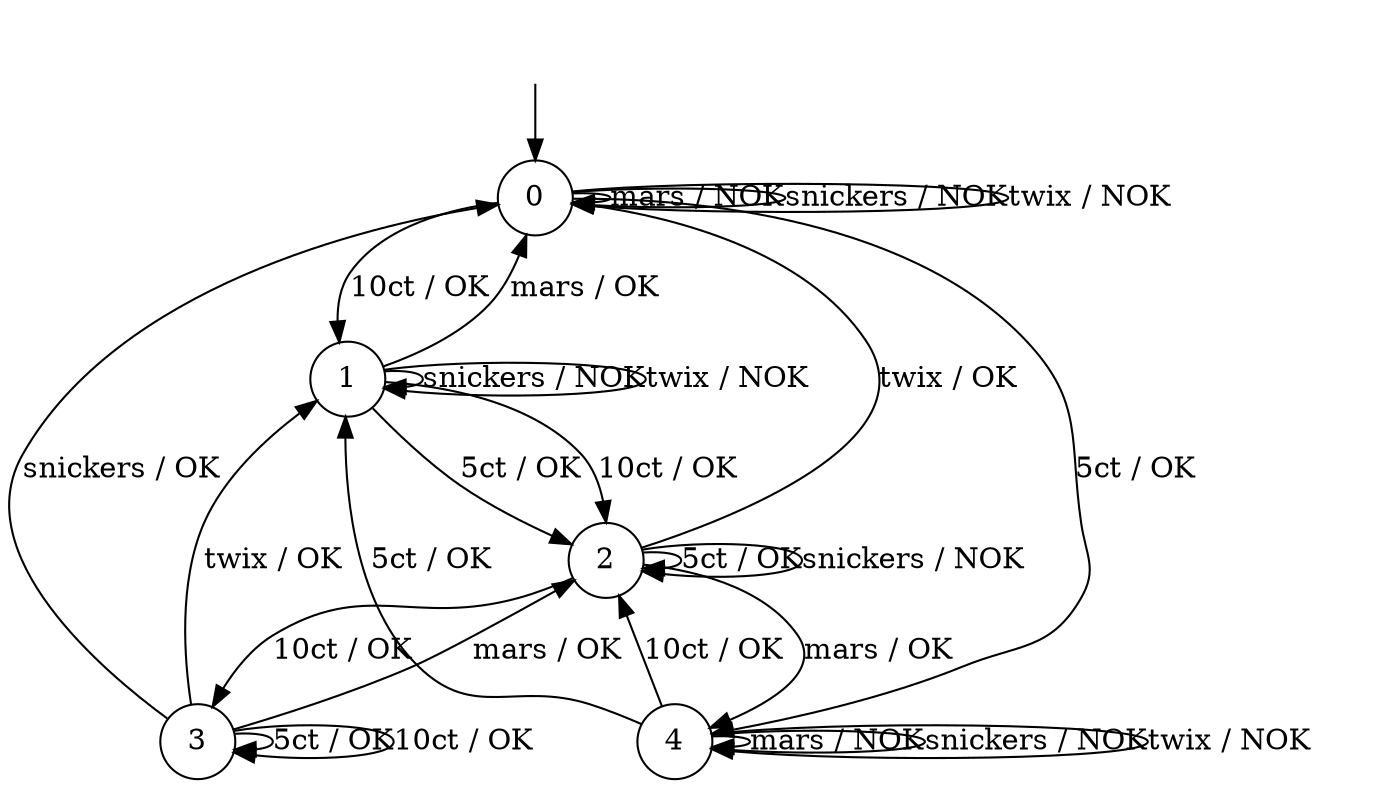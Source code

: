 digraph g {
__start0 [label="" shape="none"];

	s0 [shape="circle" label="0"];
	s1 [shape="circle" label="1"];
	s2 [shape="circle" label="2"];
	s3 [shape="circle" label="3"];
	s4 [shape="circle" label="4"];
	s0 -> s4 [label="5ct / OK"];
	s0 -> s1 [label="10ct / OK"];
	s0 -> s0 [label="mars / NOK"];
	s0 -> s0 [label="snickers / NOK"];
	s0 -> s0 [label="twix / NOK"];
	s1 -> s2 [label="5ct / OK"];
	s1 -> s2 [label="10ct / OK"];
	s1 -> s0 [label="mars / OK"];
	s1 -> s1 [label="snickers / NOK"];
	s1 -> s1 [label="twix / NOK"];
	s2 -> s2 [label="5ct / OK"];
	s2 -> s3 [label="10ct / OK"];
	s2 -> s4 [label="mars / OK"];
	s2 -> s2 [label="snickers / NOK"];
	s2 -> s0 [label="twix / OK"];
	s3 -> s3 [label="5ct / OK"];
	s3 -> s3 [label="10ct / OK"];
	s3 -> s2 [label="mars / OK"];
	s3 -> s0 [label="snickers / OK"];
	s3 -> s1 [label="twix / OK"];
	s4 -> s1 [label="5ct / OK"];
	s4 -> s2 [label="10ct / OK"];
	s4 -> s4 [label="mars / NOK"];
	s4 -> s4 [label="snickers / NOK"];
	s4 -> s4 [label="twix / NOK"];

__start0 -> s0;
}
